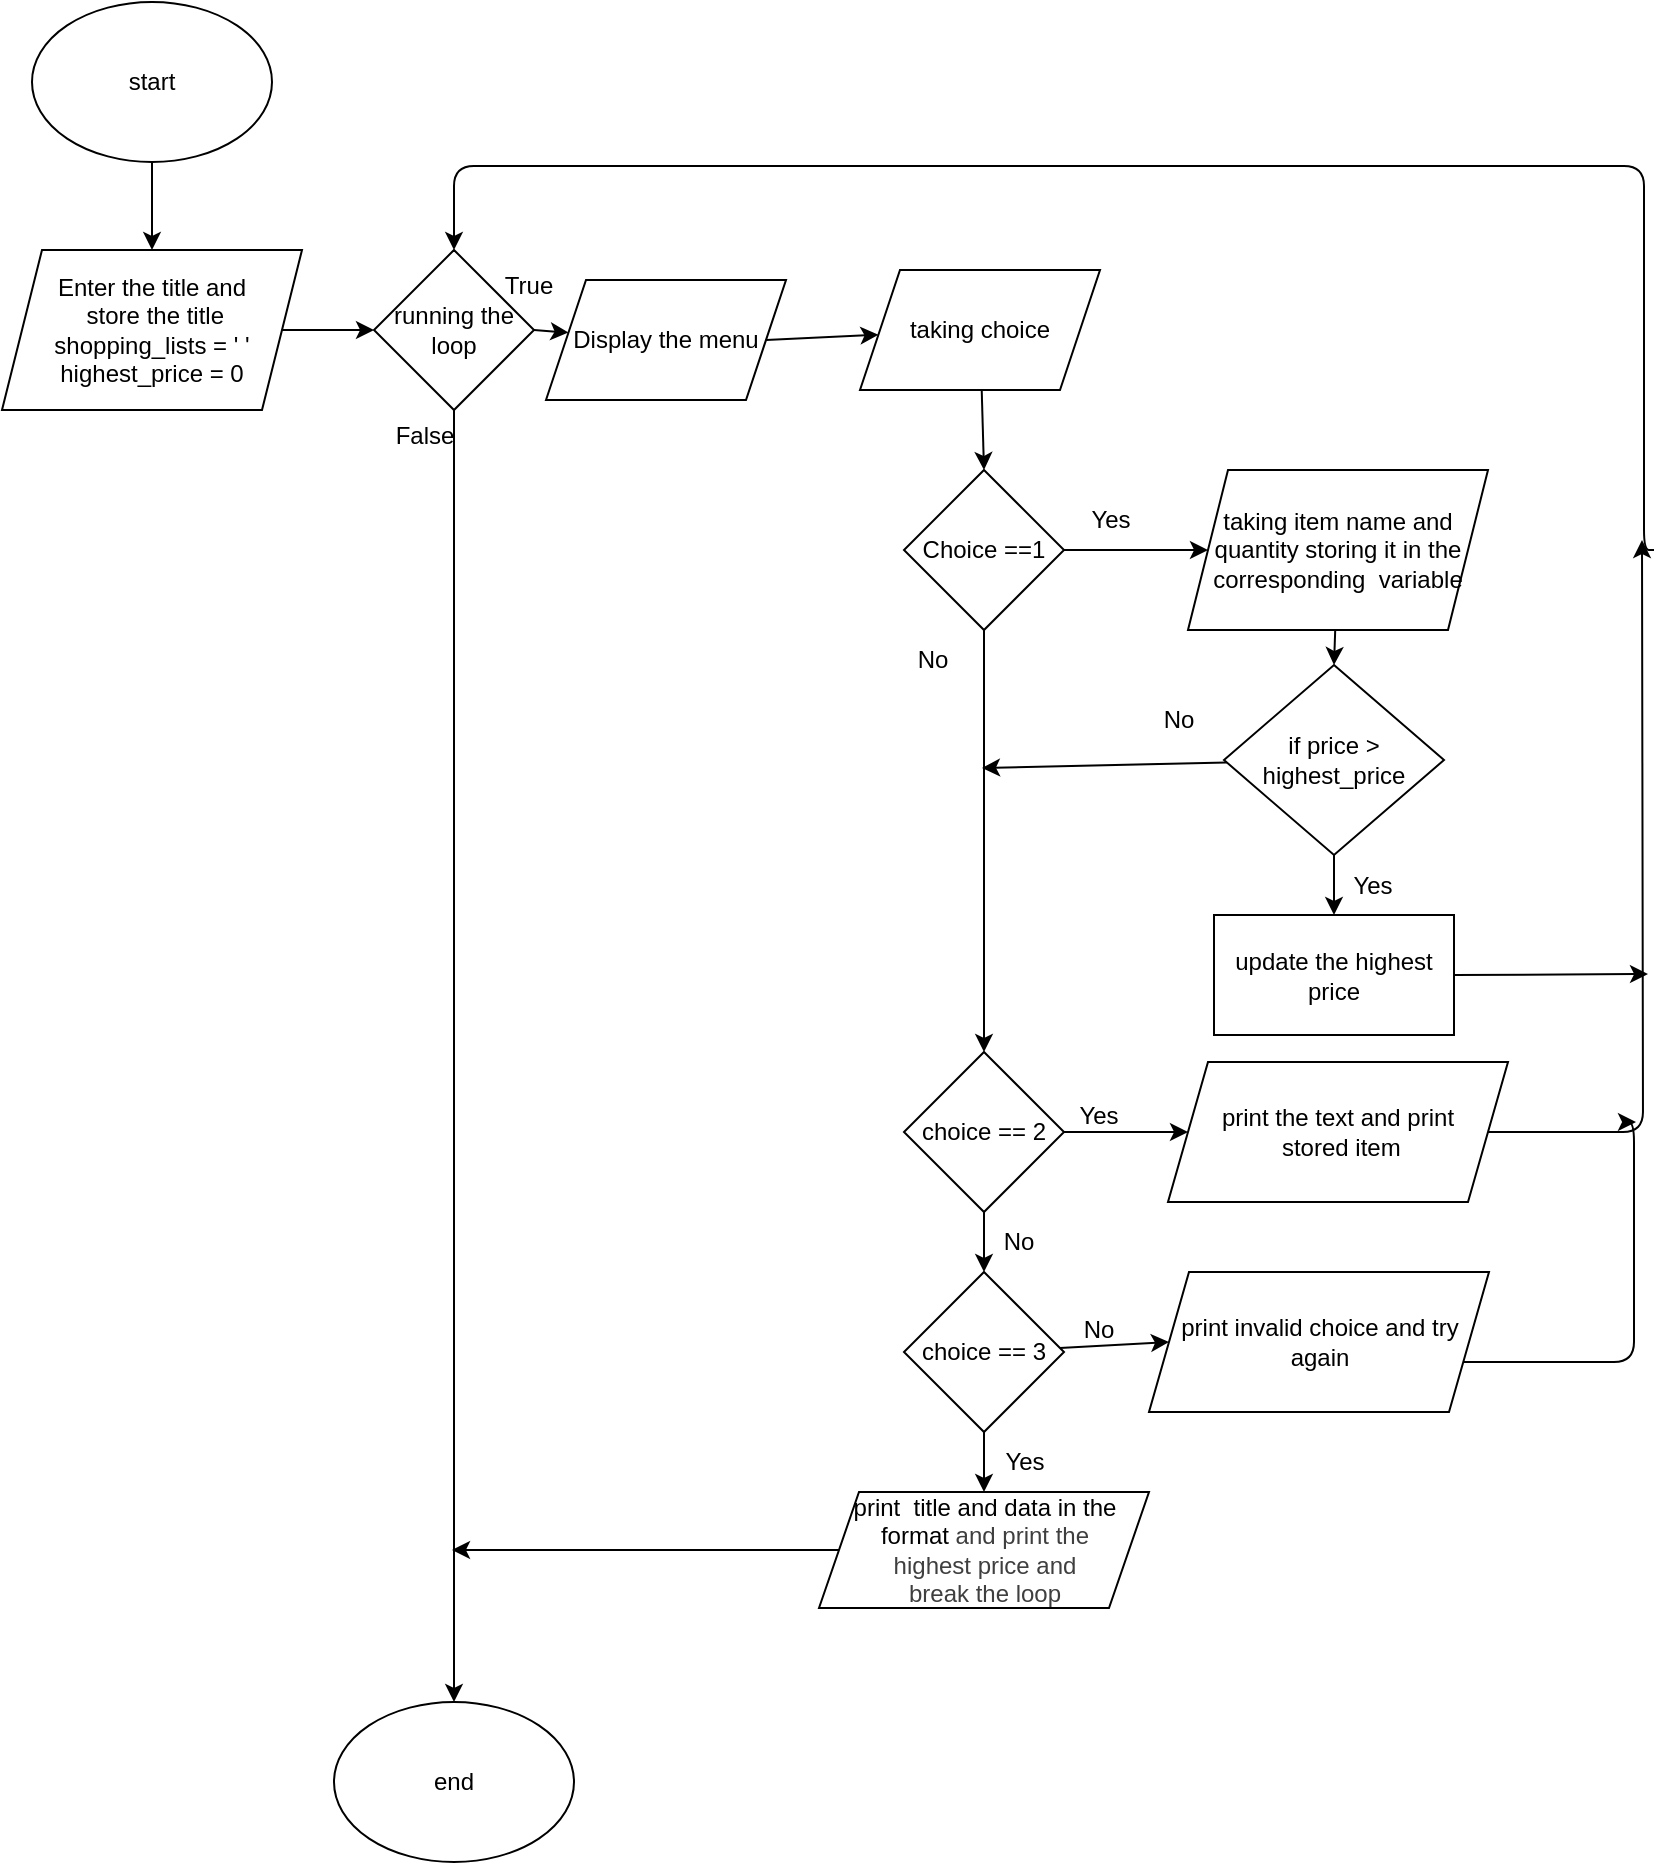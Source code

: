 <mxfile>
    <diagram id="sk57HFiEA6dZGGfLNd-D" name="Page-1">
        <mxGraphModel dx="2179" dy="505" grid="1" gridSize="25" guides="1" tooltips="1" connect="1" arrows="1" fold="1" page="1" pageScale="1" pageWidth="827" pageHeight="1169" math="0" shadow="0">
            <root>
                <mxCell id="0"/>
                <mxCell id="1" parent="0"/>
                <mxCell id="5" style="edgeStyle=none;html=1;exitX=0.5;exitY=1;exitDx=0;exitDy=0;entryX=0.5;entryY=0;entryDx=0;entryDy=0;" parent="1" source="2" target="4" edge="1">
                    <mxGeometry relative="1" as="geometry">
                        <mxPoint x="80" y="92" as="sourcePoint"/>
                        <mxPoint x="75" y="132" as="targetPoint"/>
                    </mxGeometry>
                </mxCell>
                <mxCell id="2" value="start" style="ellipse;whiteSpace=wrap;html=1;" parent="1" vertex="1">
                    <mxGeometry width="120" height="80" as="geometry"/>
                </mxCell>
                <mxCell id="39" style="edgeStyle=none;html=1;exitX=1;exitY=0.5;exitDx=0;exitDy=0;entryX=0;entryY=0.5;entryDx=0;entryDy=0;" parent="1" source="4" target="8" edge="1">
                    <mxGeometry relative="1" as="geometry">
                        <mxPoint x="135" y="172" as="sourcePoint"/>
                    </mxGeometry>
                </mxCell>
                <mxCell id="4" value="Enter the title and&lt;div&gt;&amp;nbsp;store the title&lt;div&gt;shopping_lists = &#39; &#39;&lt;/div&gt;&lt;/div&gt;&lt;div&gt;highest_price = 0&lt;/div&gt;" style="shape=parallelogram;perimeter=parallelogramPerimeter;whiteSpace=wrap;html=1;fixedSize=1;" parent="1" vertex="1">
                    <mxGeometry x="-15" y="124" width="150" height="80" as="geometry"/>
                </mxCell>
                <mxCell id="56" style="edgeStyle=none;html=1;entryX=0.5;entryY=0;entryDx=0;entryDy=0;" parent="1" source="8" target="59" edge="1">
                    <mxGeometry relative="1" as="geometry">
                        <mxPoint x="231" y="800" as="targetPoint"/>
                    </mxGeometry>
                </mxCell>
                <mxCell id="8" value="running the loop" style="rhombus;whiteSpace=wrap;html=1;" parent="1" vertex="1">
                    <mxGeometry x="171" y="124" width="80" height="80" as="geometry"/>
                </mxCell>
                <mxCell id="10" value="True&lt;div&gt;&lt;br&gt;&lt;/div&gt;" style="text;html=1;align=center;verticalAlign=middle;resizable=0;points=[];autosize=1;strokeColor=none;fillColor=none;" parent="1" vertex="1">
                    <mxGeometry x="223" y="129" width="50" height="40" as="geometry"/>
                </mxCell>
                <mxCell id="11" value="False&lt;div&gt;&lt;br&gt;&lt;/div&gt;" style="text;html=1;align=center;verticalAlign=middle;resizable=0;points=[];autosize=1;strokeColor=none;fillColor=none;" parent="1" vertex="1">
                    <mxGeometry x="171" y="204" width="50" height="40" as="geometry"/>
                </mxCell>
                <mxCell id="42" style="edgeStyle=none;html=1;entryX=0.5;entryY=0;entryDx=0;entryDy=0;" parent="1" source="12" target="14" edge="1">
                    <mxGeometry relative="1" as="geometry"/>
                </mxCell>
                <mxCell id="12" value="taking choice" style="shape=parallelogram;perimeter=parallelogramPerimeter;whiteSpace=wrap;html=1;fixedSize=1;" parent="1" vertex="1">
                    <mxGeometry x="414" y="134" width="120" height="60" as="geometry"/>
                </mxCell>
                <mxCell id="45" style="edgeStyle=none;html=1;entryX=0.5;entryY=0;entryDx=0;entryDy=0;exitX=0.5;exitY=1;exitDx=0;exitDy=0;" parent="1" source="14" target="44" edge="1">
                    <mxGeometry relative="1" as="geometry">
                        <mxPoint x="476" y="464" as="sourcePoint"/>
                    </mxGeometry>
                </mxCell>
                <mxCell id="79" style="edgeStyle=none;html=1;entryX=0;entryY=0.5;entryDx=0;entryDy=0;" edge="1" parent="1" source="14" target="19">
                    <mxGeometry relative="1" as="geometry"/>
                </mxCell>
                <mxCell id="14" value="Choice ==1" style="rhombus;whiteSpace=wrap;html=1;" parent="1" vertex="1">
                    <mxGeometry x="436" y="234" width="80" height="80" as="geometry"/>
                </mxCell>
                <mxCell id="16" value="Yes" style="text;html=1;align=center;verticalAlign=middle;resizable=0;points=[];autosize=1;strokeColor=none;fillColor=none;" parent="1" vertex="1">
                    <mxGeometry x="518.5" y="244" width="40" height="30" as="geometry"/>
                </mxCell>
                <mxCell id="50" style="edgeStyle=orthogonalEdgeStyle;html=1;entryX=0.5;entryY=0;entryDx=0;entryDy=0;" parent="1" target="8" edge="1">
                    <mxGeometry relative="1" as="geometry">
                        <mxPoint x="227" y="82" as="targetPoint"/>
                        <Array as="points">
                            <mxPoint x="806" y="274"/>
                            <mxPoint x="806" y="82"/>
                            <mxPoint x="211" y="82"/>
                        </Array>
                        <mxPoint x="811" y="274" as="sourcePoint"/>
                    </mxGeometry>
                </mxCell>
                <mxCell id="74" style="edgeStyle=none;html=1;entryX=0.5;entryY=0;entryDx=0;entryDy=0;" edge="1" parent="1" source="19" target="73">
                    <mxGeometry relative="1" as="geometry"/>
                </mxCell>
                <mxCell id="19" value="&lt;div&gt;taking item name and quantity storing it in the corresponding&amp;nbsp; variable&lt;/div&gt;" style="shape=parallelogram;perimeter=parallelogramPerimeter;whiteSpace=wrap;html=1;fixedSize=1;" parent="1" vertex="1">
                    <mxGeometry x="578" y="234" width="150" height="80" as="geometry"/>
                </mxCell>
                <mxCell id="26" style="edgeStyle=none;html=1;exitX=1;exitY=0.5;exitDx=0;exitDy=0;" parent="1" source="21" target="12" edge="1">
                    <mxGeometry relative="1" as="geometry"/>
                </mxCell>
                <mxCell id="21" value="Display the menu" style="shape=parallelogram;perimeter=parallelogramPerimeter;whiteSpace=wrap;html=1;fixedSize=1;" parent="1" vertex="1">
                    <mxGeometry x="257" y="139" width="120" height="60" as="geometry"/>
                </mxCell>
                <mxCell id="28" value="No" style="text;html=1;align=center;verticalAlign=middle;resizable=0;points=[];autosize=1;strokeColor=none;fillColor=none;" parent="1" vertex="1">
                    <mxGeometry x="430" y="314" width="40" height="30" as="geometry"/>
                </mxCell>
                <mxCell id="51" style="edgeStyle=orthogonalEdgeStyle;html=1;" parent="1" source="31" edge="1">
                    <mxGeometry relative="1" as="geometry">
                        <mxPoint x="805" y="269" as="targetPoint"/>
                    </mxGeometry>
                </mxCell>
                <mxCell id="31" value="print the text and print&lt;div&gt;&amp;nbsp;stored item&lt;/div&gt;" style="shape=parallelogram;perimeter=parallelogramPerimeter;whiteSpace=wrap;html=1;fixedSize=1;" parent="1" vertex="1">
                    <mxGeometry x="568" y="530" width="170" height="70" as="geometry"/>
                </mxCell>
                <mxCell id="vrcYaJHNRhdoOQwiRglv-97" style="edgeStyle=none;html=1;" edge="1" parent="1" source="35">
                    <mxGeometry relative="1" as="geometry">
                        <mxPoint x="210" y="774" as="targetPoint"/>
                    </mxGeometry>
                </mxCell>
                <mxCell id="35" value="print&amp;nbsp; title and data in the format&lt;span style=&quot;color: rgb(63, 63, 63); background-color: transparent;&quot;&gt;&amp;nbsp;and print the&lt;/span&gt;&lt;div&gt;&lt;span style=&quot;color: rgb(63, 63, 63); background-color: transparent;&quot;&gt;&amp;nbsp;highest price and&amp;nbsp;&lt;/span&gt;&lt;/div&gt;&lt;div&gt;&lt;span style=&quot;color: rgb(63, 63, 63); background-color: transparent;&quot;&gt;break the loop&lt;/span&gt;&lt;/div&gt;" style="shape=parallelogram;perimeter=parallelogramPerimeter;whiteSpace=wrap;html=1;fixedSize=1;" parent="1" vertex="1">
                    <mxGeometry x="393.5" y="745" width="165" height="58" as="geometry"/>
                </mxCell>
                <mxCell id="41" style="edgeStyle=none;html=1;exitX=1;exitY=0.5;exitDx=0;exitDy=0;" parent="1" source="8" target="21" edge="1">
                    <mxGeometry relative="1" as="geometry"/>
                </mxCell>
                <mxCell id="46" style="edgeStyle=none;html=1;" parent="1" source="44" target="31" edge="1">
                    <mxGeometry relative="1" as="geometry"/>
                </mxCell>
                <mxCell id="48" style="edgeStyle=none;html=1;entryX=0.5;entryY=0;entryDx=0;entryDy=0;" parent="1" source="44" target="47" edge="1">
                    <mxGeometry relative="1" as="geometry"/>
                </mxCell>
                <mxCell id="44" value="&lt;span style=&quot;color: rgb(0, 0, 0);&quot;&gt;choice == 2&lt;/span&gt;" style="rhombus;whiteSpace=wrap;html=1;" parent="1" vertex="1">
                    <mxGeometry x="436" y="525" width="80" height="80" as="geometry"/>
                </mxCell>
                <mxCell id="70" style="edgeStyle=none;html=1;entryX=0;entryY=0.5;entryDx=0;entryDy=0;" edge="1" parent="1" source="47" target="69">
                    <mxGeometry relative="1" as="geometry"/>
                </mxCell>
                <mxCell id="vrcYaJHNRhdoOQwiRglv-96" style="edgeStyle=none;html=1;exitX=0.5;exitY=1;exitDx=0;exitDy=0;entryX=0.5;entryY=0;entryDx=0;entryDy=0;" edge="1" parent="1" source="47" target="35">
                    <mxGeometry relative="1" as="geometry"/>
                </mxCell>
                <mxCell id="47" value="&lt;span style=&quot;color: rgb(0, 0, 0);&quot;&gt;choice == 3&lt;/span&gt;" style="rhombus;whiteSpace=wrap;html=1;" parent="1" vertex="1">
                    <mxGeometry x="436" y="635" width="80" height="80" as="geometry"/>
                </mxCell>
                <mxCell id="52" value="No" style="text;html=1;align=center;verticalAlign=middle;resizable=0;points=[];autosize=1;strokeColor=none;fillColor=none;" parent="1" vertex="1">
                    <mxGeometry x="473" y="605" width="40" height="30" as="geometry"/>
                </mxCell>
                <mxCell id="53" value="Yes" style="text;html=1;align=center;verticalAlign=middle;resizable=0;points=[];autosize=1;strokeColor=none;fillColor=none;" parent="1" vertex="1">
                    <mxGeometry x="513" y="542" width="40" height="30" as="geometry"/>
                </mxCell>
                <mxCell id="59" value="end" style="ellipse;whiteSpace=wrap;html=1;" parent="1" vertex="1">
                    <mxGeometry x="151" y="850" width="120" height="80" as="geometry"/>
                </mxCell>
                <mxCell id="67" value="Yes" style="text;html=1;align=center;verticalAlign=middle;resizable=0;points=[];autosize=1;strokeColor=none;fillColor=none;" vertex="1" parent="1">
                    <mxGeometry x="476" y="715" width="40" height="30" as="geometry"/>
                </mxCell>
                <mxCell id="71" style="edgeStyle=orthogonalEdgeStyle;html=1;" edge="1" parent="1" source="69">
                    <mxGeometry relative="1" as="geometry">
                        <mxPoint x="802" y="560" as="targetPoint"/>
                        <Array as="points">
                            <mxPoint x="801" y="680"/>
                        </Array>
                    </mxGeometry>
                </mxCell>
                <mxCell id="69" value="print invalid choice and try again" style="shape=parallelogram;perimeter=parallelogramPerimeter;whiteSpace=wrap;html=1;fixedSize=1;" vertex="1" parent="1">
                    <mxGeometry x="558.5" y="635" width="170" height="70" as="geometry"/>
                </mxCell>
                <mxCell id="80" style="edgeStyle=none;html=1;" edge="1" parent="1" source="73">
                    <mxGeometry relative="1" as="geometry">
                        <mxPoint x="475" y="383" as="targetPoint"/>
                    </mxGeometry>
                </mxCell>
                <mxCell id="90" value="" style="edgeStyle=none;html=1;" edge="1" parent="1" source="73" target="89">
                    <mxGeometry relative="1" as="geometry"/>
                </mxCell>
                <mxCell id="73" value="if price &amp;gt; highest_price" style="rhombus;whiteSpace=wrap;html=1;" vertex="1" parent="1">
                    <mxGeometry x="596" y="331.5" width="110" height="95" as="geometry"/>
                </mxCell>
                <mxCell id="81" value="No" style="text;html=1;align=center;verticalAlign=middle;resizable=0;points=[];autosize=1;strokeColor=none;fillColor=none;" vertex="1" parent="1">
                    <mxGeometry x="553" y="344" width="40" height="30" as="geometry"/>
                </mxCell>
                <mxCell id="94" style="edgeStyle=none;html=1;exitX=1;exitY=0.5;exitDx=0;exitDy=0;" edge="1" parent="1" source="89">
                    <mxGeometry relative="1" as="geometry">
                        <mxPoint x="808" y="486" as="targetPoint"/>
                    </mxGeometry>
                </mxCell>
                <mxCell id="89" value="update the highest price" style="whiteSpace=wrap;html=1;" vertex="1" parent="1">
                    <mxGeometry x="591" y="456.5" width="120" height="60" as="geometry"/>
                </mxCell>
                <mxCell id="92" value="No" style="text;html=1;align=center;verticalAlign=middle;resizable=0;points=[];autosize=1;strokeColor=none;fillColor=none;" vertex="1" parent="1">
                    <mxGeometry x="513" y="649" width="40" height="30" as="geometry"/>
                </mxCell>
                <mxCell id="96" value="Yes" style="text;html=1;align=center;verticalAlign=middle;resizable=0;points=[];autosize=1;strokeColor=none;fillColor=none;" vertex="1" parent="1">
                    <mxGeometry x="650" y="426.5" width="40" height="30" as="geometry"/>
                </mxCell>
            </root>
        </mxGraphModel>
    </diagram>
</mxfile>